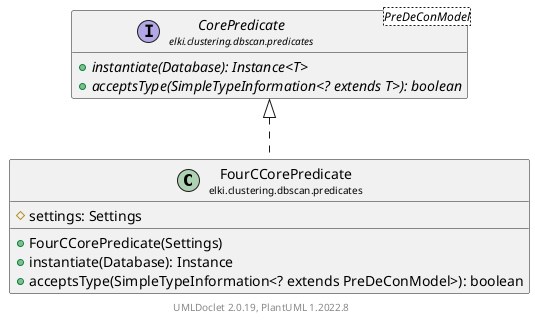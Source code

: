 @startuml
    remove .*\.(Instance|Par|Parameterizer|Factory)$
    set namespaceSeparator none
    hide empty fields
    hide empty methods

    class "<size:14>FourCCorePredicate\n<size:10>elki.clustering.dbscan.predicates" as elki.clustering.dbscan.predicates.FourCCorePredicate [[FourCCorePredicate.html]] {
        #settings: Settings
        +FourCCorePredicate(Settings)
        +instantiate(Database): Instance
        +acceptsType(SimpleTypeInformation<? extends PreDeConModel>): boolean
    }

    interface "<size:14>CorePredicate\n<size:10>elki.clustering.dbscan.predicates" as elki.clustering.dbscan.predicates.CorePredicate<PreDeConModel> [[CorePredicate.html]] {
        {abstract} +instantiate(Database): Instance<T>
        {abstract} +acceptsType(SimpleTypeInformation<? extends T>): boolean
    }
    class "<size:14>FourCCorePredicate.Instance\n<size:10>elki.clustering.dbscan.predicates" as elki.clustering.dbscan.predicates.FourCCorePredicate.Instance [[FourCCorePredicate.Instance.html]]
    class "<size:14>FourCCorePredicate.Par\n<size:10>elki.clustering.dbscan.predicates" as elki.clustering.dbscan.predicates.FourCCorePredicate.Par [[FourCCorePredicate.Par.html]]

    elki.clustering.dbscan.predicates.CorePredicate <|.. elki.clustering.dbscan.predicates.FourCCorePredicate
    elki.clustering.dbscan.predicates.FourCCorePredicate +-- elki.clustering.dbscan.predicates.FourCCorePredicate.Instance
    elki.clustering.dbscan.predicates.FourCCorePredicate +-- elki.clustering.dbscan.predicates.FourCCorePredicate.Par

    center footer UMLDoclet 2.0.19, PlantUML 1.2022.8
@enduml
